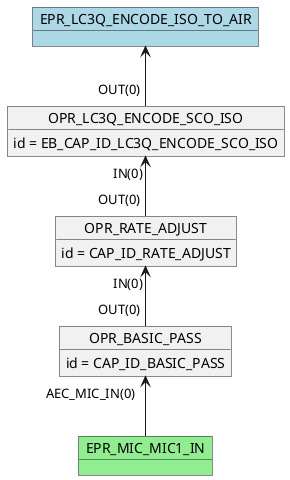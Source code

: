 @startuml

        object OPR_BASIC_PASS
        OPR_BASIC_PASS : id = CAP_ID_BASIC_PASS
        object OPR_RATE_ADJUST
        OPR_RATE_ADJUST : id = CAP_ID_RATE_ADJUST
        object OPR_LC3Q_ENCODE_SCO_ISO
        OPR_LC3Q_ENCODE_SCO_ISO : id = EB_CAP_ID_LC3Q_ENCODE_SCO_ISO
        OPR_RATE_ADJUST "IN(0)"<-- "OUT(0)" OPR_BASIC_PASS
        OPR_LC3Q_ENCODE_SCO_ISO "IN(0)"<-- "OUT(0)" OPR_RATE_ADJUST
        object EPR_MIC_MIC1_IN #lightgreen
        OPR_BASIC_PASS "AEC_MIC_IN(0)" <-- EPR_MIC_MIC1_IN
        object EPR_LC3Q_ENCODE_ISO_TO_AIR #lightblue
        EPR_LC3Q_ENCODE_ISO_TO_AIR <-- "OUT(0)" OPR_LC3Q_ENCODE_SCO_ISO
    @enduml
